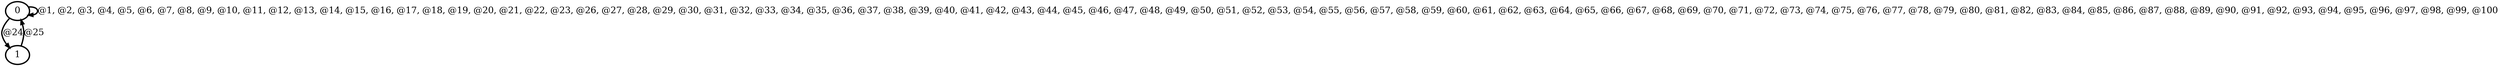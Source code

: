 digraph G {
        node [style=rounded, penwidth=3, fontsize=20, shape=oval];
        "0" -> "0" [label="@1, @2, @3, @4, @5, @6, @7, @8, @9, @10, @11, @12, @13, @14, @15, @16, @17, @18, @19, @20, @21, @22, @23, @26, @27, @28, @29, @30, @31, @32, @33, @34, @35, @36, @37, @38, @39, @40, @41, @42, @43, @44, @45, @46, @47, @48, @49, @50, @51, @52, @53, @54, @55, @56, @57, @58, @59, @60, @61, @62, @63, @64, @65, @66, @67, @68, @69, @70, @71, @72, @73, @74, @75, @76, @77, @78, @79, @80, @81, @82, @83, @84, @85, @86, @87, @88, @89, @90, @91, @92, @93, @94, @95, @96, @97, @98, @99, @100", color=black,arrowsize=1,style=bold,penwidth=3,fontsize=20];
"0" -> "1" [label="@24", color=black,arrowsize=1,style=bold,penwidth=3,fontsize=20];
"1" -> "0" [label="@25", color=black,arrowsize=1,style=bold,penwidth=3,fontsize=20];
}

